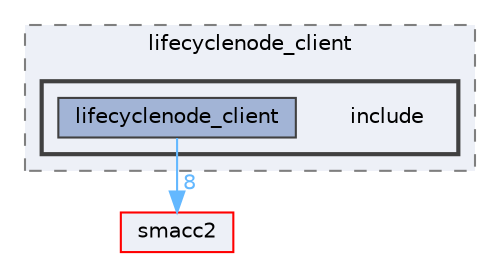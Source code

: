 digraph "smacc2_client_library/lifecyclenode_client/include"
{
 // LATEX_PDF_SIZE
  bgcolor="transparent";
  edge [fontname=Helvetica,fontsize=10,labelfontname=Helvetica,labelfontsize=10];
  node [fontname=Helvetica,fontsize=10,shape=box,height=0.2,width=0.4];
  compound=true
  subgraph clusterdir_5b8c37b137fec09a410ccb72b188724d {
    graph [ bgcolor="#edf0f7", pencolor="grey50", label="lifecyclenode_client", fontname=Helvetica,fontsize=10 style="filled,dashed", URL="dir_5b8c37b137fec09a410ccb72b188724d.html",tooltip=""]
  subgraph clusterdir_97013bcc9e019c0dfe789d164a0c12bc {
    graph [ bgcolor="#edf0f7", pencolor="grey25", label="", fontname=Helvetica,fontsize=10 style="filled,bold", URL="dir_97013bcc9e019c0dfe789d164a0c12bc.html",tooltip=""]
    dir_97013bcc9e019c0dfe789d164a0c12bc [shape=plaintext, label="include"];
  dir_9dafbacacb529c792651d316c93b28c7 [label="lifecyclenode_client", fillcolor="#a2b4d6", color="grey25", style="filled", URL="dir_9dafbacacb529c792651d316c93b28c7.html",tooltip=""];
  }
  }
  dir_ce4c19d6108cf5285f3105ec9cd73bf1 [label="smacc2", fillcolor="#edf0f7", color="red", style="filled", URL="dir_ce4c19d6108cf5285f3105ec9cd73bf1.html",tooltip=""];
  dir_9dafbacacb529c792651d316c93b28c7->dir_ce4c19d6108cf5285f3105ec9cd73bf1 [headlabel="8", labeldistance=1.5 headhref="dir_000078_000123.html" color="steelblue1" fontcolor="steelblue1"];
}
